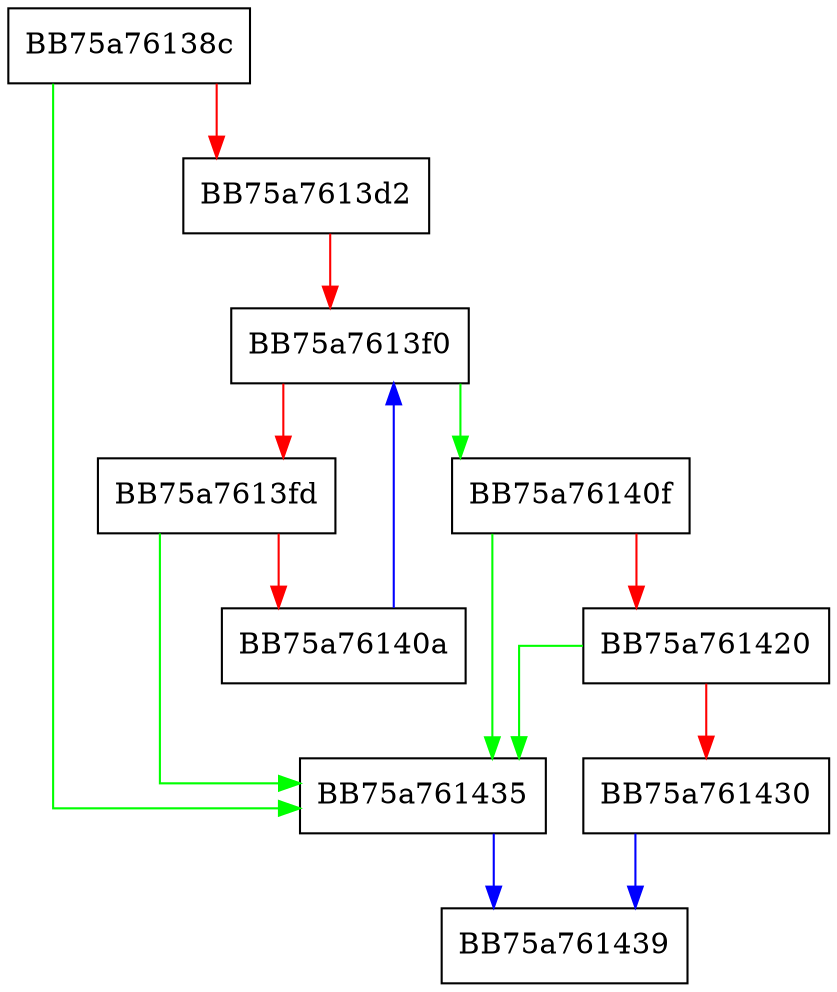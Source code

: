 digraph CSE_Zap {
  node [shape="box"];
  graph [splines=ortho];
  BB75a76138c -> BB75a761435 [color="green"];
  BB75a76138c -> BB75a7613d2 [color="red"];
  BB75a7613d2 -> BB75a7613f0 [color="red"];
  BB75a7613f0 -> BB75a76140f [color="green"];
  BB75a7613f0 -> BB75a7613fd [color="red"];
  BB75a7613fd -> BB75a761435 [color="green"];
  BB75a7613fd -> BB75a76140a [color="red"];
  BB75a76140a -> BB75a7613f0 [color="blue"];
  BB75a76140f -> BB75a761435 [color="green"];
  BB75a76140f -> BB75a761420 [color="red"];
  BB75a761420 -> BB75a761435 [color="green"];
  BB75a761420 -> BB75a761430 [color="red"];
  BB75a761430 -> BB75a761439 [color="blue"];
  BB75a761435 -> BB75a761439 [color="blue"];
}